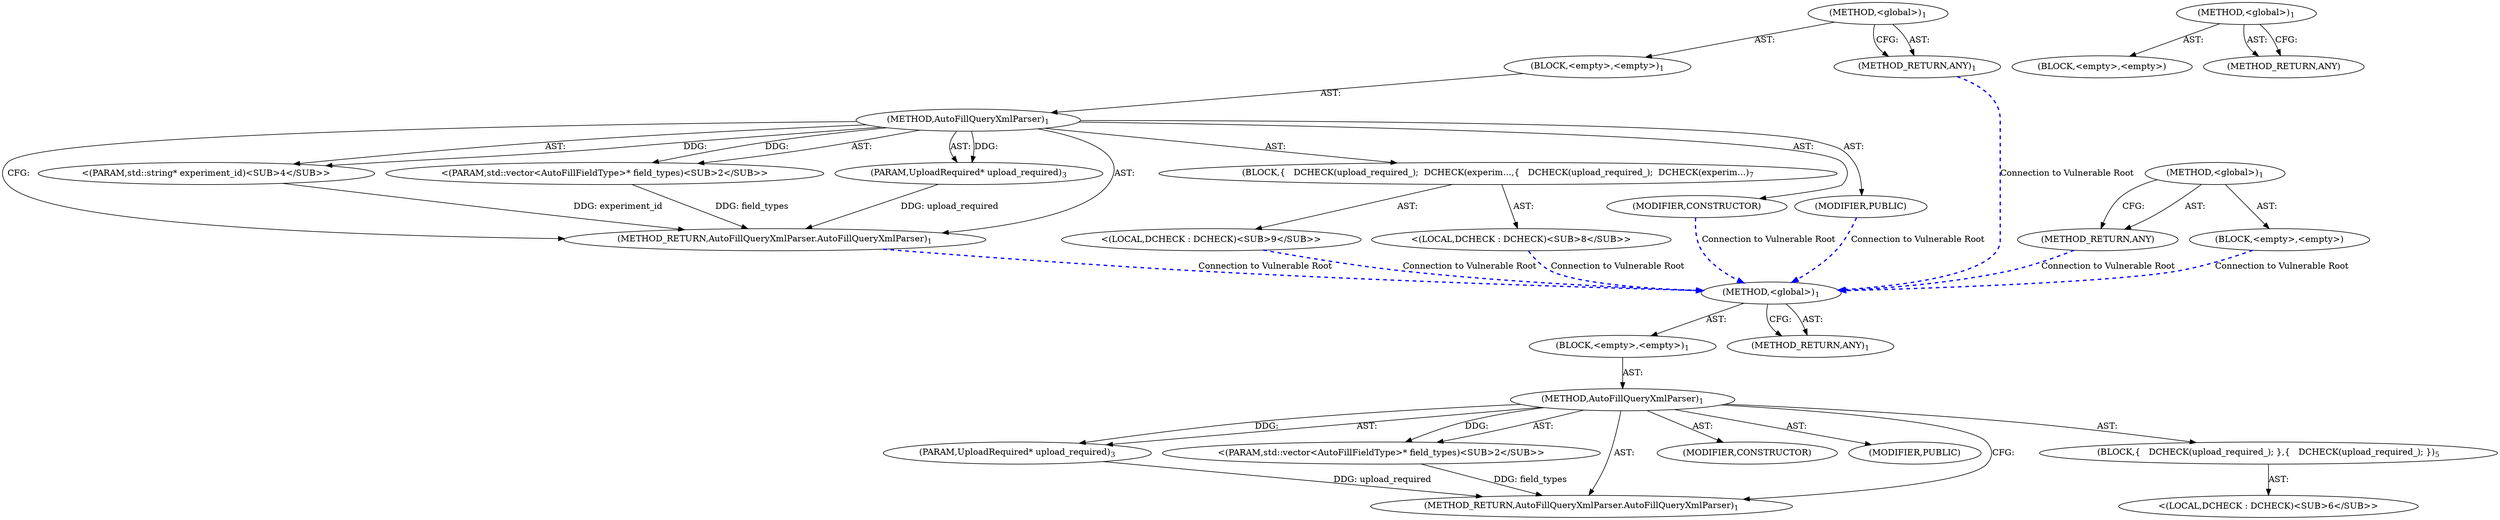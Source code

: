 digraph "&lt;global&gt;" {
vulnerable_6 [label=<(METHOD,&lt;global&gt;)<SUB>1</SUB>>];
vulnerable_7 [label=<(BLOCK,&lt;empty&gt;,&lt;empty&gt;)<SUB>1</SUB>>];
vulnerable_8 [label=<(METHOD,AutoFillQueryXmlParser)<SUB>1</SUB>>];
vulnerable_9 [label="<(PARAM,std::vector&lt;AutoFillFieldType&gt;* field_types)<SUB>2</SUB>>"];
vulnerable_10 [label=<(PARAM,UploadRequired* upload_required)<SUB>3</SUB>>];
vulnerable_11 [label=<(BLOCK,{
   DCHECK(upload_required_);
 },{
   DCHECK(upload_required_);
 })<SUB>5</SUB>>];
vulnerable_12 [label="<(LOCAL,DCHECK : DCHECK)<SUB>6</SUB>>"];
vulnerable_13 [label=<(MODIFIER,CONSTRUCTOR)>];
vulnerable_14 [label=<(MODIFIER,PUBLIC)>];
vulnerable_15 [label=<(METHOD_RETURN,AutoFillQueryXmlParser.AutoFillQueryXmlParser)<SUB>1</SUB>>];
vulnerable_17 [label=<(METHOD_RETURN,ANY)<SUB>1</SUB>>];
vulnerable_32 [label=<(METHOD,&lt;global&gt;)<SUB>1</SUB>>];
vulnerable_33 [label=<(BLOCK,&lt;empty&gt;,&lt;empty&gt;)>];
vulnerable_34 [label=<(METHOD_RETURN,ANY)>];
fixed_6 [label=<(METHOD,&lt;global&gt;)<SUB>1</SUB>>];
fixed_7 [label=<(BLOCK,&lt;empty&gt;,&lt;empty&gt;)<SUB>1</SUB>>];
fixed_8 [label=<(METHOD,AutoFillQueryXmlParser)<SUB>1</SUB>>];
fixed_9 [label="<(PARAM,std::vector&lt;AutoFillFieldType&gt;* field_types)<SUB>2</SUB>>"];
fixed_10 [label=<(PARAM,UploadRequired* upload_required)<SUB>3</SUB>>];
fixed_11 [label="<(PARAM,std::string* experiment_id)<SUB>4</SUB>>"];
fixed_12 [label=<(BLOCK,{
   DCHECK(upload_required_);
  DCHECK(experim...,{
   DCHECK(upload_required_);
  DCHECK(experim...)<SUB>7</SUB>>];
fixed_13 [label="<(LOCAL,DCHECK : DCHECK)<SUB>8</SUB>>"];
fixed_14 [label="<(LOCAL,DCHECK : DCHECK)<SUB>9</SUB>>"];
fixed_15 [label=<(MODIFIER,CONSTRUCTOR)>];
fixed_16 [label=<(MODIFIER,PUBLIC)>];
fixed_17 [label=<(METHOD_RETURN,AutoFillQueryXmlParser.AutoFillQueryXmlParser)<SUB>1</SUB>>];
fixed_19 [label=<(METHOD_RETURN,ANY)<SUB>1</SUB>>];
fixed_36 [label=<(METHOD,&lt;global&gt;)<SUB>1</SUB>>];
fixed_37 [label=<(BLOCK,&lt;empty&gt;,&lt;empty&gt;)>];
fixed_38 [label=<(METHOD_RETURN,ANY)>];
vulnerable_6 -> vulnerable_7  [key=0, label="AST: "];
vulnerable_6 -> vulnerable_17  [key=0, label="AST: "];
vulnerable_6 -> vulnerable_17  [key=1, label="CFG: "];
vulnerable_7 -> vulnerable_8  [key=0, label="AST: "];
vulnerable_8 -> vulnerable_9  [key=0, label="AST: "];
vulnerable_8 -> vulnerable_9  [key=1, label="DDG: "];
vulnerable_8 -> vulnerable_10  [key=0, label="AST: "];
vulnerable_8 -> vulnerable_10  [key=1, label="DDG: "];
vulnerable_8 -> vulnerable_11  [key=0, label="AST: "];
vulnerable_8 -> vulnerable_13  [key=0, label="AST: "];
vulnerable_8 -> vulnerable_14  [key=0, label="AST: "];
vulnerable_8 -> vulnerable_15  [key=0, label="AST: "];
vulnerable_8 -> vulnerable_15  [key=1, label="CFG: "];
vulnerable_9 -> vulnerable_15  [key=0, label="DDG: field_types"];
vulnerable_10 -> vulnerable_15  [key=0, label="DDG: upload_required"];
vulnerable_11 -> vulnerable_12  [key=0, label="AST: "];
vulnerable_32 -> vulnerable_33  [key=0, label="AST: "];
vulnerable_32 -> vulnerable_34  [key=0, label="AST: "];
vulnerable_32 -> vulnerable_34  [key=1, label="CFG: "];
fixed_6 -> fixed_7  [key=0, label="AST: "];
fixed_6 -> fixed_19  [key=0, label="AST: "];
fixed_6 -> fixed_19  [key=1, label="CFG: "];
fixed_7 -> fixed_8  [key=0, label="AST: "];
fixed_8 -> fixed_9  [key=0, label="AST: "];
fixed_8 -> fixed_9  [key=1, label="DDG: "];
fixed_8 -> fixed_10  [key=0, label="AST: "];
fixed_8 -> fixed_10  [key=1, label="DDG: "];
fixed_8 -> fixed_11  [key=0, label="AST: "];
fixed_8 -> fixed_11  [key=1, label="DDG: "];
fixed_8 -> fixed_12  [key=0, label="AST: "];
fixed_8 -> fixed_15  [key=0, label="AST: "];
fixed_8 -> fixed_16  [key=0, label="AST: "];
fixed_8 -> fixed_17  [key=0, label="AST: "];
fixed_8 -> fixed_17  [key=1, label="CFG: "];
fixed_9 -> fixed_17  [key=0, label="DDG: field_types"];
fixed_10 -> fixed_17  [key=0, label="DDG: upload_required"];
fixed_11 -> fixed_17  [key=0, label="DDG: experiment_id"];
fixed_12 -> fixed_13  [key=0, label="AST: "];
fixed_12 -> fixed_14  [key=0, label="AST: "];
fixed_13 -> vulnerable_6  [color=blue, key=0, label="Connection to Vulnerable Root", penwidth="2.0", style=dashed];
fixed_14 -> vulnerable_6  [color=blue, key=0, label="Connection to Vulnerable Root", penwidth="2.0", style=dashed];
fixed_15 -> vulnerable_6  [color=blue, key=0, label="Connection to Vulnerable Root", penwidth="2.0", style=dashed];
fixed_16 -> vulnerable_6  [color=blue, key=0, label="Connection to Vulnerable Root", penwidth="2.0", style=dashed];
fixed_17 -> vulnerable_6  [color=blue, key=0, label="Connection to Vulnerable Root", penwidth="2.0", style=dashed];
fixed_19 -> vulnerable_6  [color=blue, key=0, label="Connection to Vulnerable Root", penwidth="2.0", style=dashed];
fixed_36 -> fixed_37  [key=0, label="AST: "];
fixed_36 -> fixed_38  [key=0, label="AST: "];
fixed_36 -> fixed_38  [key=1, label="CFG: "];
fixed_37 -> vulnerable_6  [color=blue, key=0, label="Connection to Vulnerable Root", penwidth="2.0", style=dashed];
fixed_38 -> vulnerable_6  [color=blue, key=0, label="Connection to Vulnerable Root", penwidth="2.0", style=dashed];
}
